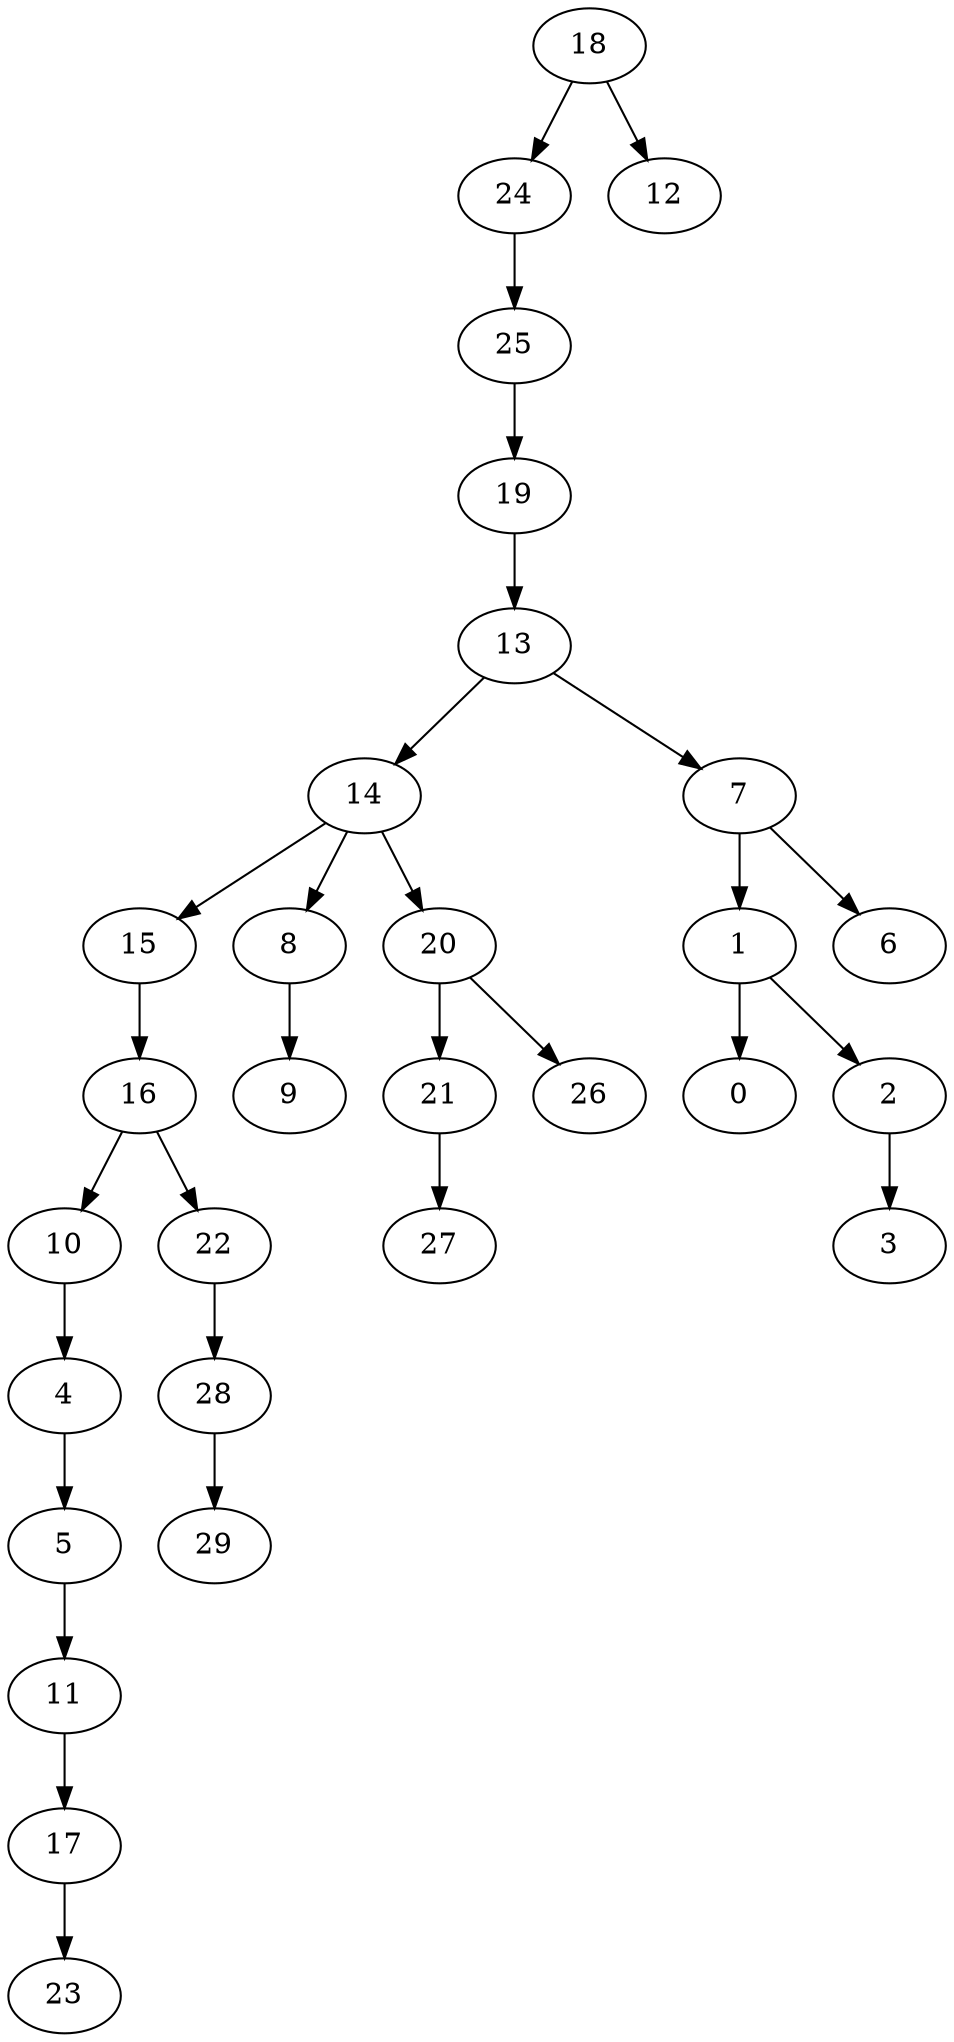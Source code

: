 digraph my_graph {
18;
24;
25;
19;
13;
14;
15;
7;
1;
6;
0;
8;
9;
20;
16;
10;
4;
22;
28;
29;
5;
11;
17;
23;
2;
3;
21;
27;
26;
12;
18->24
24->25
25->19
19->13
13->14
14->15
13->7
7->1
7->6
1->0
14->8
8->9
14->20
15->16
16->10
10->4
16->22
22->28
28->29
4->5
5->11
11->17
17->23
1->2
2->3
20->21
21->27
20->26
18->12
}